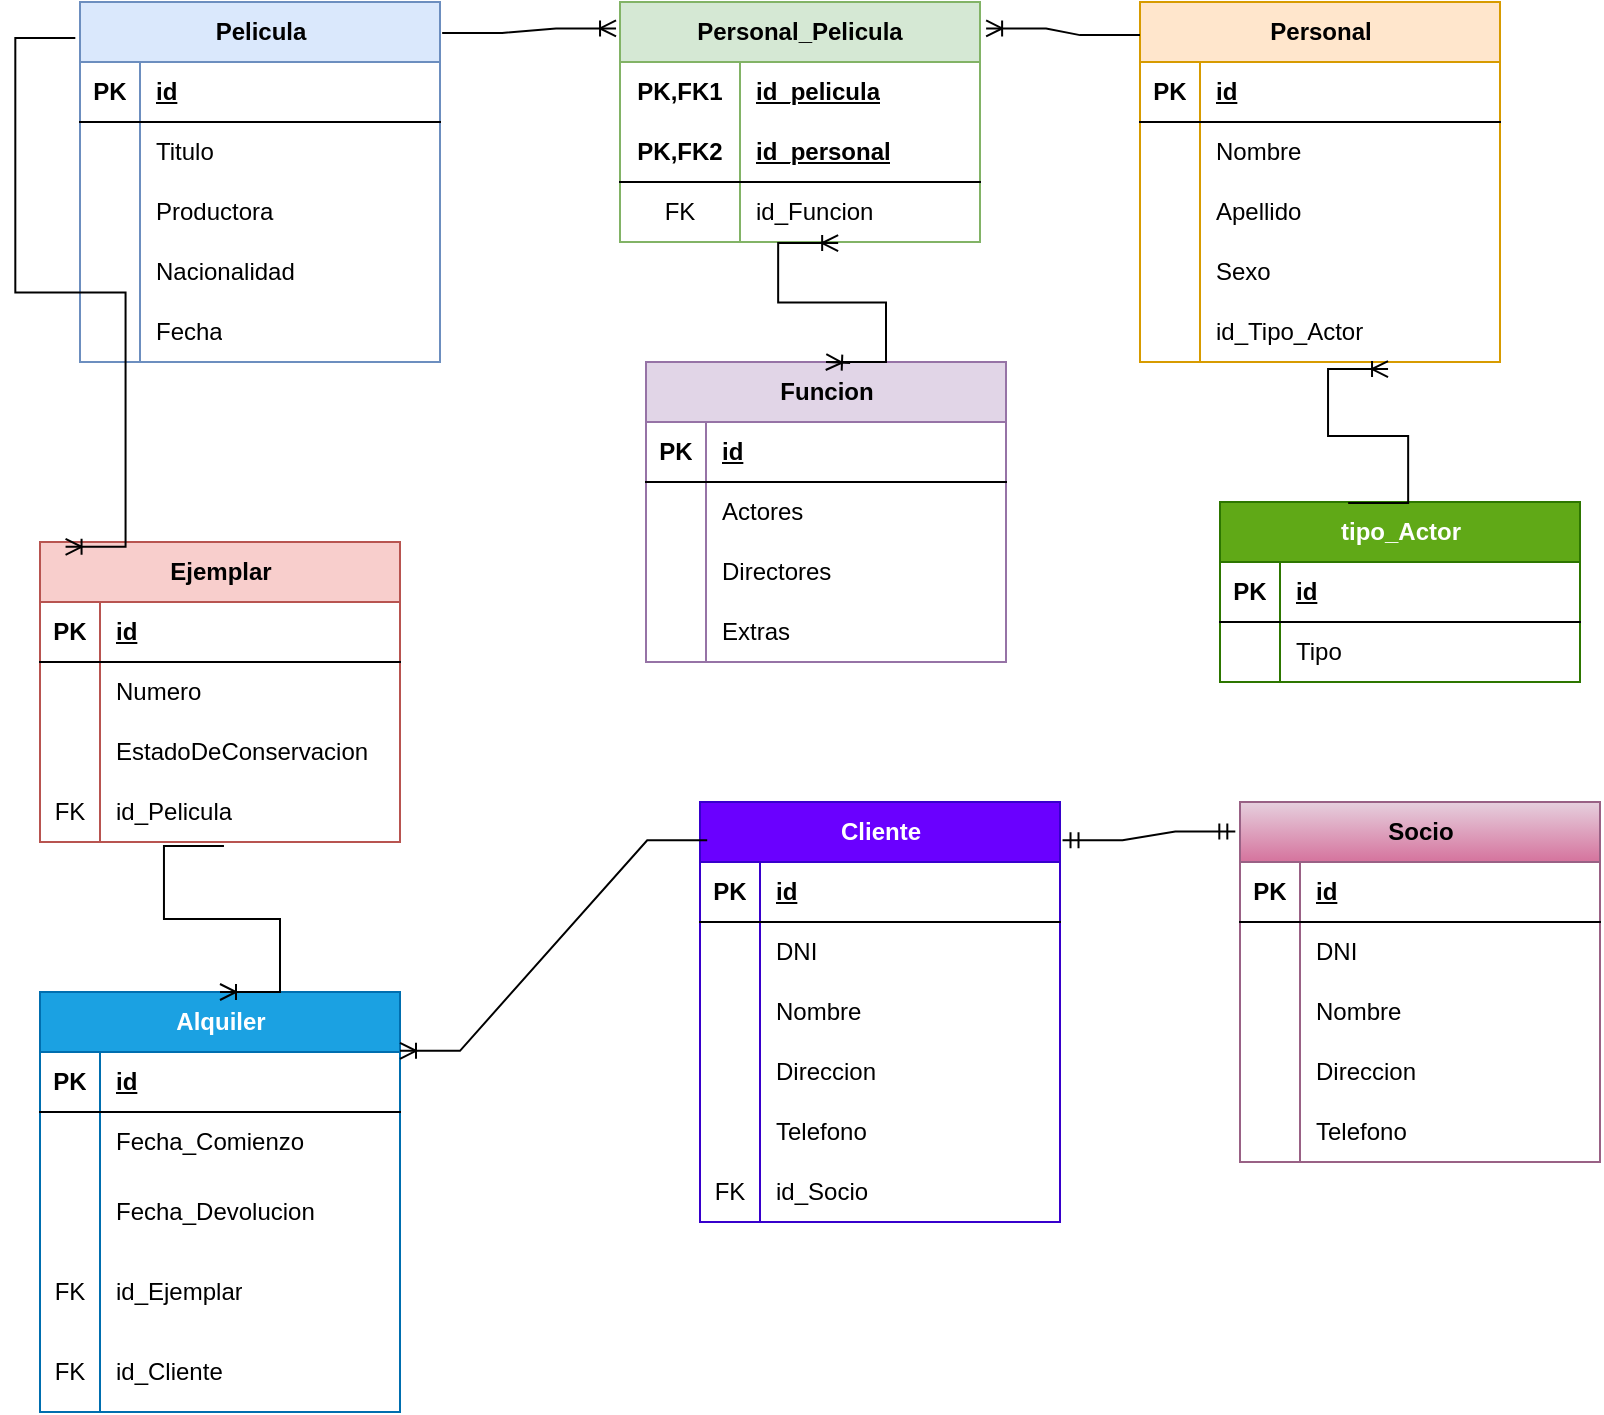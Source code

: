 <mxfile version="24.7.12">
  <diagram name="Página-1" id="lOH4tzkxCIPryI6dgdmV">
    <mxGraphModel dx="1215" dy="1890" grid="1" gridSize="10" guides="1" tooltips="1" connect="1" arrows="1" fold="1" page="1" pageScale="1" pageWidth="827" pageHeight="1169" math="0" shadow="0">
      <root>
        <mxCell id="0" />
        <mxCell id="1" parent="0" />
        <mxCell id="3sdcum4wmgz4FSvuyOWl-1" value="Pelicula" style="shape=table;startSize=30;container=1;collapsible=1;childLayout=tableLayout;fixedRows=1;rowLines=0;fontStyle=1;align=center;resizeLast=1;html=1;fillColor=#dae8fc;strokeColor=#6c8ebf;" parent="1" vertex="1">
          <mxGeometry x="40" y="-1110" width="180" height="180" as="geometry" />
        </mxCell>
        <mxCell id="3sdcum4wmgz4FSvuyOWl-2" value="" style="shape=tableRow;horizontal=0;startSize=0;swimlaneHead=0;swimlaneBody=0;fillColor=none;collapsible=0;dropTarget=0;points=[[0,0.5],[1,0.5]];portConstraint=eastwest;top=0;left=0;right=0;bottom=1;" parent="3sdcum4wmgz4FSvuyOWl-1" vertex="1">
          <mxGeometry y="30" width="180" height="30" as="geometry" />
        </mxCell>
        <mxCell id="3sdcum4wmgz4FSvuyOWl-3" value="PK" style="shape=partialRectangle;connectable=0;fillColor=none;top=0;left=0;bottom=0;right=0;fontStyle=1;overflow=hidden;whiteSpace=wrap;html=1;" parent="3sdcum4wmgz4FSvuyOWl-2" vertex="1">
          <mxGeometry width="30" height="30" as="geometry">
            <mxRectangle width="30" height="30" as="alternateBounds" />
          </mxGeometry>
        </mxCell>
        <mxCell id="3sdcum4wmgz4FSvuyOWl-4" value="id" style="shape=partialRectangle;connectable=0;fillColor=none;top=0;left=0;bottom=0;right=0;align=left;spacingLeft=6;fontStyle=5;overflow=hidden;whiteSpace=wrap;html=1;" parent="3sdcum4wmgz4FSvuyOWl-2" vertex="1">
          <mxGeometry x="30" width="150" height="30" as="geometry">
            <mxRectangle width="150" height="30" as="alternateBounds" />
          </mxGeometry>
        </mxCell>
        <mxCell id="3sdcum4wmgz4FSvuyOWl-5" value="" style="shape=tableRow;horizontal=0;startSize=0;swimlaneHead=0;swimlaneBody=0;fillColor=none;collapsible=0;dropTarget=0;points=[[0,0.5],[1,0.5]];portConstraint=eastwest;top=0;left=0;right=0;bottom=0;" parent="3sdcum4wmgz4FSvuyOWl-1" vertex="1">
          <mxGeometry y="60" width="180" height="30" as="geometry" />
        </mxCell>
        <mxCell id="3sdcum4wmgz4FSvuyOWl-6" value="" style="shape=partialRectangle;connectable=0;fillColor=none;top=0;left=0;bottom=0;right=0;editable=1;overflow=hidden;whiteSpace=wrap;html=1;" parent="3sdcum4wmgz4FSvuyOWl-5" vertex="1">
          <mxGeometry width="30" height="30" as="geometry">
            <mxRectangle width="30" height="30" as="alternateBounds" />
          </mxGeometry>
        </mxCell>
        <mxCell id="3sdcum4wmgz4FSvuyOWl-7" value="Titulo" style="shape=partialRectangle;connectable=0;fillColor=none;top=0;left=0;bottom=0;right=0;align=left;spacingLeft=6;overflow=hidden;whiteSpace=wrap;html=1;" parent="3sdcum4wmgz4FSvuyOWl-5" vertex="1">
          <mxGeometry x="30" width="150" height="30" as="geometry">
            <mxRectangle width="150" height="30" as="alternateBounds" />
          </mxGeometry>
        </mxCell>
        <mxCell id="3sdcum4wmgz4FSvuyOWl-8" value="" style="shape=tableRow;horizontal=0;startSize=0;swimlaneHead=0;swimlaneBody=0;fillColor=none;collapsible=0;dropTarget=0;points=[[0,0.5],[1,0.5]];portConstraint=eastwest;top=0;left=0;right=0;bottom=0;" parent="3sdcum4wmgz4FSvuyOWl-1" vertex="1">
          <mxGeometry y="90" width="180" height="30" as="geometry" />
        </mxCell>
        <mxCell id="3sdcum4wmgz4FSvuyOWl-9" value="" style="shape=partialRectangle;connectable=0;fillColor=none;top=0;left=0;bottom=0;right=0;editable=1;overflow=hidden;whiteSpace=wrap;html=1;" parent="3sdcum4wmgz4FSvuyOWl-8" vertex="1">
          <mxGeometry width="30" height="30" as="geometry">
            <mxRectangle width="30" height="30" as="alternateBounds" />
          </mxGeometry>
        </mxCell>
        <mxCell id="3sdcum4wmgz4FSvuyOWl-10" value="Productora" style="shape=partialRectangle;connectable=0;fillColor=none;top=0;left=0;bottom=0;right=0;align=left;spacingLeft=6;overflow=hidden;whiteSpace=wrap;html=1;" parent="3sdcum4wmgz4FSvuyOWl-8" vertex="1">
          <mxGeometry x="30" width="150" height="30" as="geometry">
            <mxRectangle width="150" height="30" as="alternateBounds" />
          </mxGeometry>
        </mxCell>
        <mxCell id="3sdcum4wmgz4FSvuyOWl-11" value="" style="shape=tableRow;horizontal=0;startSize=0;swimlaneHead=0;swimlaneBody=0;fillColor=none;collapsible=0;dropTarget=0;points=[[0,0.5],[1,0.5]];portConstraint=eastwest;top=0;left=0;right=0;bottom=0;" parent="3sdcum4wmgz4FSvuyOWl-1" vertex="1">
          <mxGeometry y="120" width="180" height="30" as="geometry" />
        </mxCell>
        <mxCell id="3sdcum4wmgz4FSvuyOWl-12" value="" style="shape=partialRectangle;connectable=0;fillColor=none;top=0;left=0;bottom=0;right=0;editable=1;overflow=hidden;whiteSpace=wrap;html=1;" parent="3sdcum4wmgz4FSvuyOWl-11" vertex="1">
          <mxGeometry width="30" height="30" as="geometry">
            <mxRectangle width="30" height="30" as="alternateBounds" />
          </mxGeometry>
        </mxCell>
        <mxCell id="3sdcum4wmgz4FSvuyOWl-13" value="Nacionalidad" style="shape=partialRectangle;connectable=0;fillColor=none;top=0;left=0;bottom=0;right=0;align=left;spacingLeft=6;overflow=hidden;whiteSpace=wrap;html=1;" parent="3sdcum4wmgz4FSvuyOWl-11" vertex="1">
          <mxGeometry x="30" width="150" height="30" as="geometry">
            <mxRectangle width="150" height="30" as="alternateBounds" />
          </mxGeometry>
        </mxCell>
        <mxCell id="3sdcum4wmgz4FSvuyOWl-14" value="" style="shape=tableRow;horizontal=0;startSize=0;swimlaneHead=0;swimlaneBody=0;fillColor=none;collapsible=0;dropTarget=0;points=[[0,0.5],[1,0.5]];portConstraint=eastwest;top=0;left=0;right=0;bottom=0;" parent="3sdcum4wmgz4FSvuyOWl-1" vertex="1">
          <mxGeometry y="150" width="180" height="30" as="geometry" />
        </mxCell>
        <mxCell id="3sdcum4wmgz4FSvuyOWl-15" value="" style="shape=partialRectangle;connectable=0;fillColor=none;top=0;left=0;bottom=0;right=0;editable=1;overflow=hidden;whiteSpace=wrap;html=1;" parent="3sdcum4wmgz4FSvuyOWl-14" vertex="1">
          <mxGeometry width="30" height="30" as="geometry">
            <mxRectangle width="30" height="30" as="alternateBounds" />
          </mxGeometry>
        </mxCell>
        <mxCell id="3sdcum4wmgz4FSvuyOWl-16" value="Fecha" style="shape=partialRectangle;connectable=0;fillColor=none;top=0;left=0;bottom=0;right=0;align=left;spacingLeft=6;overflow=hidden;whiteSpace=wrap;html=1;" parent="3sdcum4wmgz4FSvuyOWl-14" vertex="1">
          <mxGeometry x="30" width="150" height="30" as="geometry">
            <mxRectangle width="150" height="30" as="alternateBounds" />
          </mxGeometry>
        </mxCell>
        <mxCell id="3sdcum4wmgz4FSvuyOWl-17" value="Ejemplar" style="shape=table;startSize=30;container=1;collapsible=1;childLayout=tableLayout;fixedRows=1;rowLines=0;fontStyle=1;align=center;resizeLast=1;html=1;fillColor=#f8cecc;strokeColor=#b85450;" parent="1" vertex="1">
          <mxGeometry x="20" y="-840" width="180" height="150" as="geometry" />
        </mxCell>
        <mxCell id="3sdcum4wmgz4FSvuyOWl-18" value="" style="shape=tableRow;horizontal=0;startSize=0;swimlaneHead=0;swimlaneBody=0;fillColor=none;collapsible=0;dropTarget=0;points=[[0,0.5],[1,0.5]];portConstraint=eastwest;top=0;left=0;right=0;bottom=1;" parent="3sdcum4wmgz4FSvuyOWl-17" vertex="1">
          <mxGeometry y="30" width="180" height="30" as="geometry" />
        </mxCell>
        <mxCell id="3sdcum4wmgz4FSvuyOWl-19" value="PK" style="shape=partialRectangle;connectable=0;fillColor=none;top=0;left=0;bottom=0;right=0;fontStyle=1;overflow=hidden;whiteSpace=wrap;html=1;" parent="3sdcum4wmgz4FSvuyOWl-18" vertex="1">
          <mxGeometry width="30" height="30" as="geometry">
            <mxRectangle width="30" height="30" as="alternateBounds" />
          </mxGeometry>
        </mxCell>
        <mxCell id="3sdcum4wmgz4FSvuyOWl-20" value="id" style="shape=partialRectangle;connectable=0;fillColor=none;top=0;left=0;bottom=0;right=0;align=left;spacingLeft=6;fontStyle=5;overflow=hidden;whiteSpace=wrap;html=1;" parent="3sdcum4wmgz4FSvuyOWl-18" vertex="1">
          <mxGeometry x="30" width="150" height="30" as="geometry">
            <mxRectangle width="150" height="30" as="alternateBounds" />
          </mxGeometry>
        </mxCell>
        <mxCell id="3sdcum4wmgz4FSvuyOWl-21" value="" style="shape=tableRow;horizontal=0;startSize=0;swimlaneHead=0;swimlaneBody=0;fillColor=none;collapsible=0;dropTarget=0;points=[[0,0.5],[1,0.5]];portConstraint=eastwest;top=0;left=0;right=0;bottom=0;" parent="3sdcum4wmgz4FSvuyOWl-17" vertex="1">
          <mxGeometry y="60" width="180" height="30" as="geometry" />
        </mxCell>
        <mxCell id="3sdcum4wmgz4FSvuyOWl-22" value="" style="shape=partialRectangle;connectable=0;fillColor=none;top=0;left=0;bottom=0;right=0;editable=1;overflow=hidden;whiteSpace=wrap;html=1;" parent="3sdcum4wmgz4FSvuyOWl-21" vertex="1">
          <mxGeometry width="30" height="30" as="geometry">
            <mxRectangle width="30" height="30" as="alternateBounds" />
          </mxGeometry>
        </mxCell>
        <mxCell id="3sdcum4wmgz4FSvuyOWl-23" value="Numero" style="shape=partialRectangle;connectable=0;fillColor=none;top=0;left=0;bottom=0;right=0;align=left;spacingLeft=6;overflow=hidden;whiteSpace=wrap;html=1;" parent="3sdcum4wmgz4FSvuyOWl-21" vertex="1">
          <mxGeometry x="30" width="150" height="30" as="geometry">
            <mxRectangle width="150" height="30" as="alternateBounds" />
          </mxGeometry>
        </mxCell>
        <mxCell id="3sdcum4wmgz4FSvuyOWl-24" value="" style="shape=tableRow;horizontal=0;startSize=0;swimlaneHead=0;swimlaneBody=0;fillColor=none;collapsible=0;dropTarget=0;points=[[0,0.5],[1,0.5]];portConstraint=eastwest;top=0;left=0;right=0;bottom=0;" parent="3sdcum4wmgz4FSvuyOWl-17" vertex="1">
          <mxGeometry y="90" width="180" height="30" as="geometry" />
        </mxCell>
        <mxCell id="3sdcum4wmgz4FSvuyOWl-25" value="" style="shape=partialRectangle;connectable=0;fillColor=none;top=0;left=0;bottom=0;right=0;editable=1;overflow=hidden;whiteSpace=wrap;html=1;" parent="3sdcum4wmgz4FSvuyOWl-24" vertex="1">
          <mxGeometry width="30" height="30" as="geometry">
            <mxRectangle width="30" height="30" as="alternateBounds" />
          </mxGeometry>
        </mxCell>
        <mxCell id="3sdcum4wmgz4FSvuyOWl-26" value="EstadoDeConservacion" style="shape=partialRectangle;connectable=0;fillColor=none;top=0;left=0;bottom=0;right=0;align=left;spacingLeft=6;overflow=hidden;whiteSpace=wrap;html=1;" parent="3sdcum4wmgz4FSvuyOWl-24" vertex="1">
          <mxGeometry x="30" width="150" height="30" as="geometry">
            <mxRectangle width="150" height="30" as="alternateBounds" />
          </mxGeometry>
        </mxCell>
        <mxCell id="3sdcum4wmgz4FSvuyOWl-188" value="" style="shape=tableRow;horizontal=0;startSize=0;swimlaneHead=0;swimlaneBody=0;fillColor=none;collapsible=0;dropTarget=0;points=[[0,0.5],[1,0.5]];portConstraint=eastwest;top=0;left=0;right=0;bottom=0;" parent="3sdcum4wmgz4FSvuyOWl-17" vertex="1">
          <mxGeometry y="120" width="180" height="30" as="geometry" />
        </mxCell>
        <mxCell id="3sdcum4wmgz4FSvuyOWl-189" value="FK" style="shape=partialRectangle;connectable=0;fillColor=none;top=0;left=0;bottom=0;right=0;editable=1;overflow=hidden;whiteSpace=wrap;html=1;" parent="3sdcum4wmgz4FSvuyOWl-188" vertex="1">
          <mxGeometry width="30" height="30" as="geometry">
            <mxRectangle width="30" height="30" as="alternateBounds" />
          </mxGeometry>
        </mxCell>
        <mxCell id="3sdcum4wmgz4FSvuyOWl-190" value="id_Pelicula" style="shape=partialRectangle;connectable=0;fillColor=none;top=0;left=0;bottom=0;right=0;align=left;spacingLeft=6;overflow=hidden;whiteSpace=wrap;html=1;" parent="3sdcum4wmgz4FSvuyOWl-188" vertex="1">
          <mxGeometry x="30" width="150" height="30" as="geometry">
            <mxRectangle width="150" height="30" as="alternateBounds" />
          </mxGeometry>
        </mxCell>
        <mxCell id="3sdcum4wmgz4FSvuyOWl-31" value="Funcion" style="shape=table;startSize=30;container=1;collapsible=1;childLayout=tableLayout;fixedRows=1;rowLines=0;fontStyle=1;align=center;resizeLast=1;html=1;fillColor=#e1d5e7;strokeColor=#9673a6;" parent="1" vertex="1">
          <mxGeometry x="323" y="-930" width="180" height="150" as="geometry" />
        </mxCell>
        <mxCell id="3sdcum4wmgz4FSvuyOWl-32" value="" style="shape=tableRow;horizontal=0;startSize=0;swimlaneHead=0;swimlaneBody=0;fillColor=none;collapsible=0;dropTarget=0;points=[[0,0.5],[1,0.5]];portConstraint=eastwest;top=0;left=0;right=0;bottom=1;" parent="3sdcum4wmgz4FSvuyOWl-31" vertex="1">
          <mxGeometry y="30" width="180" height="30" as="geometry" />
        </mxCell>
        <mxCell id="3sdcum4wmgz4FSvuyOWl-33" value="PK" style="shape=partialRectangle;connectable=0;fillColor=none;top=0;left=0;bottom=0;right=0;fontStyle=1;overflow=hidden;whiteSpace=wrap;html=1;" parent="3sdcum4wmgz4FSvuyOWl-32" vertex="1">
          <mxGeometry width="30" height="30" as="geometry">
            <mxRectangle width="30" height="30" as="alternateBounds" />
          </mxGeometry>
        </mxCell>
        <mxCell id="3sdcum4wmgz4FSvuyOWl-34" value="id" style="shape=partialRectangle;connectable=0;fillColor=none;top=0;left=0;bottom=0;right=0;align=left;spacingLeft=6;fontStyle=5;overflow=hidden;whiteSpace=wrap;html=1;" parent="3sdcum4wmgz4FSvuyOWl-32" vertex="1">
          <mxGeometry x="30" width="150" height="30" as="geometry">
            <mxRectangle width="150" height="30" as="alternateBounds" />
          </mxGeometry>
        </mxCell>
        <mxCell id="3sdcum4wmgz4FSvuyOWl-35" value="" style="shape=tableRow;horizontal=0;startSize=0;swimlaneHead=0;swimlaneBody=0;fillColor=none;collapsible=0;dropTarget=0;points=[[0,0.5],[1,0.5]];portConstraint=eastwest;top=0;left=0;right=0;bottom=0;" parent="3sdcum4wmgz4FSvuyOWl-31" vertex="1">
          <mxGeometry y="60" width="180" height="30" as="geometry" />
        </mxCell>
        <mxCell id="3sdcum4wmgz4FSvuyOWl-36" value="" style="shape=partialRectangle;connectable=0;fillColor=none;top=0;left=0;bottom=0;right=0;editable=1;overflow=hidden;whiteSpace=wrap;html=1;" parent="3sdcum4wmgz4FSvuyOWl-35" vertex="1">
          <mxGeometry width="30" height="30" as="geometry">
            <mxRectangle width="30" height="30" as="alternateBounds" />
          </mxGeometry>
        </mxCell>
        <mxCell id="3sdcum4wmgz4FSvuyOWl-37" value="Actores" style="shape=partialRectangle;connectable=0;fillColor=none;top=0;left=0;bottom=0;right=0;align=left;spacingLeft=6;overflow=hidden;whiteSpace=wrap;html=1;" parent="3sdcum4wmgz4FSvuyOWl-35" vertex="1">
          <mxGeometry x="30" width="150" height="30" as="geometry">
            <mxRectangle width="150" height="30" as="alternateBounds" />
          </mxGeometry>
        </mxCell>
        <mxCell id="3sdcum4wmgz4FSvuyOWl-38" value="" style="shape=tableRow;horizontal=0;startSize=0;swimlaneHead=0;swimlaneBody=0;fillColor=none;collapsible=0;dropTarget=0;points=[[0,0.5],[1,0.5]];portConstraint=eastwest;top=0;left=0;right=0;bottom=0;" parent="3sdcum4wmgz4FSvuyOWl-31" vertex="1">
          <mxGeometry y="90" width="180" height="30" as="geometry" />
        </mxCell>
        <mxCell id="3sdcum4wmgz4FSvuyOWl-39" value="" style="shape=partialRectangle;connectable=0;fillColor=none;top=0;left=0;bottom=0;right=0;editable=1;overflow=hidden;whiteSpace=wrap;html=1;" parent="3sdcum4wmgz4FSvuyOWl-38" vertex="1">
          <mxGeometry width="30" height="30" as="geometry">
            <mxRectangle width="30" height="30" as="alternateBounds" />
          </mxGeometry>
        </mxCell>
        <mxCell id="3sdcum4wmgz4FSvuyOWl-40" value="Directores" style="shape=partialRectangle;connectable=0;fillColor=none;top=0;left=0;bottom=0;right=0;align=left;spacingLeft=6;overflow=hidden;whiteSpace=wrap;html=1;" parent="3sdcum4wmgz4FSvuyOWl-38" vertex="1">
          <mxGeometry x="30" width="150" height="30" as="geometry">
            <mxRectangle width="150" height="30" as="alternateBounds" />
          </mxGeometry>
        </mxCell>
        <mxCell id="3sdcum4wmgz4FSvuyOWl-208" value="" style="shape=tableRow;horizontal=0;startSize=0;swimlaneHead=0;swimlaneBody=0;fillColor=none;collapsible=0;dropTarget=0;points=[[0,0.5],[1,0.5]];portConstraint=eastwest;top=0;left=0;right=0;bottom=0;" parent="3sdcum4wmgz4FSvuyOWl-31" vertex="1">
          <mxGeometry y="120" width="180" height="30" as="geometry" />
        </mxCell>
        <mxCell id="3sdcum4wmgz4FSvuyOWl-209" value="" style="shape=partialRectangle;connectable=0;fillColor=none;top=0;left=0;bottom=0;right=0;editable=1;overflow=hidden;whiteSpace=wrap;html=1;" parent="3sdcum4wmgz4FSvuyOWl-208" vertex="1">
          <mxGeometry width="30" height="30" as="geometry">
            <mxRectangle width="30" height="30" as="alternateBounds" />
          </mxGeometry>
        </mxCell>
        <mxCell id="3sdcum4wmgz4FSvuyOWl-210" value="Extras" style="shape=partialRectangle;connectable=0;fillColor=none;top=0;left=0;bottom=0;right=0;align=left;spacingLeft=6;overflow=hidden;whiteSpace=wrap;html=1;" parent="3sdcum4wmgz4FSvuyOWl-208" vertex="1">
          <mxGeometry x="30" width="150" height="30" as="geometry">
            <mxRectangle width="150" height="30" as="alternateBounds" />
          </mxGeometry>
        </mxCell>
        <mxCell id="3sdcum4wmgz4FSvuyOWl-46" value="tipo_Actor" style="shape=table;startSize=30;container=1;collapsible=1;childLayout=tableLayout;fixedRows=1;rowLines=0;fontStyle=1;align=center;resizeLast=1;html=1;fillColor=#60a917;fontColor=#ffffff;strokeColor=#2D7600;" parent="1" vertex="1">
          <mxGeometry x="610" y="-860" width="180" height="90" as="geometry" />
        </mxCell>
        <mxCell id="3sdcum4wmgz4FSvuyOWl-47" value="" style="shape=tableRow;horizontal=0;startSize=0;swimlaneHead=0;swimlaneBody=0;fillColor=none;collapsible=0;dropTarget=0;points=[[0,0.5],[1,0.5]];portConstraint=eastwest;top=0;left=0;right=0;bottom=1;" parent="3sdcum4wmgz4FSvuyOWl-46" vertex="1">
          <mxGeometry y="30" width="180" height="30" as="geometry" />
        </mxCell>
        <mxCell id="3sdcum4wmgz4FSvuyOWl-48" value="PK" style="shape=partialRectangle;connectable=0;fillColor=none;top=0;left=0;bottom=0;right=0;fontStyle=1;overflow=hidden;whiteSpace=wrap;html=1;" parent="3sdcum4wmgz4FSvuyOWl-47" vertex="1">
          <mxGeometry width="30" height="30" as="geometry">
            <mxRectangle width="30" height="30" as="alternateBounds" />
          </mxGeometry>
        </mxCell>
        <mxCell id="3sdcum4wmgz4FSvuyOWl-49" value="id" style="shape=partialRectangle;connectable=0;fillColor=none;top=0;left=0;bottom=0;right=0;align=left;spacingLeft=6;fontStyle=5;overflow=hidden;whiteSpace=wrap;html=1;" parent="3sdcum4wmgz4FSvuyOWl-47" vertex="1">
          <mxGeometry x="30" width="150" height="30" as="geometry">
            <mxRectangle width="150" height="30" as="alternateBounds" />
          </mxGeometry>
        </mxCell>
        <mxCell id="3sdcum4wmgz4FSvuyOWl-50" value="" style="shape=tableRow;horizontal=0;startSize=0;swimlaneHead=0;swimlaneBody=0;fillColor=none;collapsible=0;dropTarget=0;points=[[0,0.5],[1,0.5]];portConstraint=eastwest;top=0;left=0;right=0;bottom=0;" parent="3sdcum4wmgz4FSvuyOWl-46" vertex="1">
          <mxGeometry y="60" width="180" height="30" as="geometry" />
        </mxCell>
        <mxCell id="3sdcum4wmgz4FSvuyOWl-51" value="" style="shape=partialRectangle;connectable=0;fillColor=none;top=0;left=0;bottom=0;right=0;editable=1;overflow=hidden;whiteSpace=wrap;html=1;" parent="3sdcum4wmgz4FSvuyOWl-50" vertex="1">
          <mxGeometry width="30" height="30" as="geometry">
            <mxRectangle width="30" height="30" as="alternateBounds" />
          </mxGeometry>
        </mxCell>
        <mxCell id="3sdcum4wmgz4FSvuyOWl-52" value="Tipo" style="shape=partialRectangle;connectable=0;fillColor=none;top=0;left=0;bottom=0;right=0;align=left;spacingLeft=6;overflow=hidden;whiteSpace=wrap;html=1;" parent="3sdcum4wmgz4FSvuyOWl-50" vertex="1">
          <mxGeometry x="30" width="150" height="30" as="geometry">
            <mxRectangle width="150" height="30" as="alternateBounds" />
          </mxGeometry>
        </mxCell>
        <mxCell id="3sdcum4wmgz4FSvuyOWl-59" value="Socio" style="shape=table;startSize=30;container=1;collapsible=1;childLayout=tableLayout;fixedRows=1;rowLines=0;fontStyle=1;align=center;resizeLast=1;html=1;fillColor=#e6d0de;strokeColor=#996185;gradientColor=#d5739d;" parent="1" vertex="1">
          <mxGeometry x="620" y="-710" width="180" height="180" as="geometry" />
        </mxCell>
        <mxCell id="3sdcum4wmgz4FSvuyOWl-60" value="" style="shape=tableRow;horizontal=0;startSize=0;swimlaneHead=0;swimlaneBody=0;fillColor=none;collapsible=0;dropTarget=0;points=[[0,0.5],[1,0.5]];portConstraint=eastwest;top=0;left=0;right=0;bottom=1;" parent="3sdcum4wmgz4FSvuyOWl-59" vertex="1">
          <mxGeometry y="30" width="180" height="30" as="geometry" />
        </mxCell>
        <mxCell id="3sdcum4wmgz4FSvuyOWl-61" value="PK" style="shape=partialRectangle;connectable=0;fillColor=none;top=0;left=0;bottom=0;right=0;fontStyle=1;overflow=hidden;whiteSpace=wrap;html=1;" parent="3sdcum4wmgz4FSvuyOWl-60" vertex="1">
          <mxGeometry width="30" height="30" as="geometry">
            <mxRectangle width="30" height="30" as="alternateBounds" />
          </mxGeometry>
        </mxCell>
        <mxCell id="3sdcum4wmgz4FSvuyOWl-62" value="id" style="shape=partialRectangle;connectable=0;fillColor=none;top=0;left=0;bottom=0;right=0;align=left;spacingLeft=6;fontStyle=5;overflow=hidden;whiteSpace=wrap;html=1;" parent="3sdcum4wmgz4FSvuyOWl-60" vertex="1">
          <mxGeometry x="30" width="150" height="30" as="geometry">
            <mxRectangle width="150" height="30" as="alternateBounds" />
          </mxGeometry>
        </mxCell>
        <mxCell id="3sdcum4wmgz4FSvuyOWl-63" value="" style="shape=tableRow;horizontal=0;startSize=0;swimlaneHead=0;swimlaneBody=0;fillColor=none;collapsible=0;dropTarget=0;points=[[0,0.5],[1,0.5]];portConstraint=eastwest;top=0;left=0;right=0;bottom=0;" parent="3sdcum4wmgz4FSvuyOWl-59" vertex="1">
          <mxGeometry y="60" width="180" height="30" as="geometry" />
        </mxCell>
        <mxCell id="3sdcum4wmgz4FSvuyOWl-64" value="" style="shape=partialRectangle;connectable=0;fillColor=none;top=0;left=0;bottom=0;right=0;editable=1;overflow=hidden;whiteSpace=wrap;html=1;" parent="3sdcum4wmgz4FSvuyOWl-63" vertex="1">
          <mxGeometry width="30" height="30" as="geometry">
            <mxRectangle width="30" height="30" as="alternateBounds" />
          </mxGeometry>
        </mxCell>
        <mxCell id="3sdcum4wmgz4FSvuyOWl-65" value="DNI" style="shape=partialRectangle;connectable=0;fillColor=none;top=0;left=0;bottom=0;right=0;align=left;spacingLeft=6;overflow=hidden;whiteSpace=wrap;html=1;" parent="3sdcum4wmgz4FSvuyOWl-63" vertex="1">
          <mxGeometry x="30" width="150" height="30" as="geometry">
            <mxRectangle width="150" height="30" as="alternateBounds" />
          </mxGeometry>
        </mxCell>
        <mxCell id="3sdcum4wmgz4FSvuyOWl-66" value="" style="shape=tableRow;horizontal=0;startSize=0;swimlaneHead=0;swimlaneBody=0;fillColor=none;collapsible=0;dropTarget=0;points=[[0,0.5],[1,0.5]];portConstraint=eastwest;top=0;left=0;right=0;bottom=0;" parent="3sdcum4wmgz4FSvuyOWl-59" vertex="1">
          <mxGeometry y="90" width="180" height="30" as="geometry" />
        </mxCell>
        <mxCell id="3sdcum4wmgz4FSvuyOWl-67" value="" style="shape=partialRectangle;connectable=0;fillColor=none;top=0;left=0;bottom=0;right=0;editable=1;overflow=hidden;whiteSpace=wrap;html=1;" parent="3sdcum4wmgz4FSvuyOWl-66" vertex="1">
          <mxGeometry width="30" height="30" as="geometry">
            <mxRectangle width="30" height="30" as="alternateBounds" />
          </mxGeometry>
        </mxCell>
        <mxCell id="3sdcum4wmgz4FSvuyOWl-68" value="Nombre" style="shape=partialRectangle;connectable=0;fillColor=none;top=0;left=0;bottom=0;right=0;align=left;spacingLeft=6;overflow=hidden;whiteSpace=wrap;html=1;" parent="3sdcum4wmgz4FSvuyOWl-66" vertex="1">
          <mxGeometry x="30" width="150" height="30" as="geometry">
            <mxRectangle width="150" height="30" as="alternateBounds" />
          </mxGeometry>
        </mxCell>
        <mxCell id="3sdcum4wmgz4FSvuyOWl-104" value="" style="shape=tableRow;horizontal=0;startSize=0;swimlaneHead=0;swimlaneBody=0;fillColor=none;collapsible=0;dropTarget=0;points=[[0,0.5],[1,0.5]];portConstraint=eastwest;top=0;left=0;right=0;bottom=0;" parent="3sdcum4wmgz4FSvuyOWl-59" vertex="1">
          <mxGeometry y="120" width="180" height="30" as="geometry" />
        </mxCell>
        <mxCell id="3sdcum4wmgz4FSvuyOWl-105" value="" style="shape=partialRectangle;connectable=0;fillColor=none;top=0;left=0;bottom=0;right=0;editable=1;overflow=hidden;whiteSpace=wrap;html=1;" parent="3sdcum4wmgz4FSvuyOWl-104" vertex="1">
          <mxGeometry width="30" height="30" as="geometry">
            <mxRectangle width="30" height="30" as="alternateBounds" />
          </mxGeometry>
        </mxCell>
        <mxCell id="3sdcum4wmgz4FSvuyOWl-106" value="Direccion" style="shape=partialRectangle;connectable=0;fillColor=none;top=0;left=0;bottom=0;right=0;align=left;spacingLeft=6;overflow=hidden;whiteSpace=wrap;html=1;" parent="3sdcum4wmgz4FSvuyOWl-104" vertex="1">
          <mxGeometry x="30" width="150" height="30" as="geometry">
            <mxRectangle width="150" height="30" as="alternateBounds" />
          </mxGeometry>
        </mxCell>
        <mxCell id="3sdcum4wmgz4FSvuyOWl-107" value="" style="shape=tableRow;horizontal=0;startSize=0;swimlaneHead=0;swimlaneBody=0;fillColor=none;collapsible=0;dropTarget=0;points=[[0,0.5],[1,0.5]];portConstraint=eastwest;top=0;left=0;right=0;bottom=0;" parent="3sdcum4wmgz4FSvuyOWl-59" vertex="1">
          <mxGeometry y="150" width="180" height="30" as="geometry" />
        </mxCell>
        <mxCell id="3sdcum4wmgz4FSvuyOWl-108" value="" style="shape=partialRectangle;connectable=0;fillColor=none;top=0;left=0;bottom=0;right=0;editable=1;overflow=hidden;whiteSpace=wrap;html=1;" parent="3sdcum4wmgz4FSvuyOWl-107" vertex="1">
          <mxGeometry width="30" height="30" as="geometry">
            <mxRectangle width="30" height="30" as="alternateBounds" />
          </mxGeometry>
        </mxCell>
        <mxCell id="3sdcum4wmgz4FSvuyOWl-109" value="Telefono" style="shape=partialRectangle;connectable=0;fillColor=none;top=0;left=0;bottom=0;right=0;align=left;spacingLeft=6;overflow=hidden;whiteSpace=wrap;html=1;" parent="3sdcum4wmgz4FSvuyOWl-107" vertex="1">
          <mxGeometry x="30" width="150" height="30" as="geometry">
            <mxRectangle width="150" height="30" as="alternateBounds" />
          </mxGeometry>
        </mxCell>
        <mxCell id="3sdcum4wmgz4FSvuyOWl-75" value="Cliente" style="shape=table;startSize=30;container=1;collapsible=1;childLayout=tableLayout;fixedRows=1;rowLines=0;fontStyle=1;align=center;resizeLast=1;html=1;fillColor=#6a00ff;fontColor=#ffffff;strokeColor=#3700CC;" parent="1" vertex="1">
          <mxGeometry x="350" y="-710" width="180" height="210" as="geometry" />
        </mxCell>
        <mxCell id="3sdcum4wmgz4FSvuyOWl-76" value="" style="shape=tableRow;horizontal=0;startSize=0;swimlaneHead=0;swimlaneBody=0;fillColor=none;collapsible=0;dropTarget=0;points=[[0,0.5],[1,0.5]];portConstraint=eastwest;top=0;left=0;right=0;bottom=1;" parent="3sdcum4wmgz4FSvuyOWl-75" vertex="1">
          <mxGeometry y="30" width="180" height="30" as="geometry" />
        </mxCell>
        <mxCell id="3sdcum4wmgz4FSvuyOWl-77" value="PK" style="shape=partialRectangle;connectable=0;fillColor=none;top=0;left=0;bottom=0;right=0;fontStyle=1;overflow=hidden;whiteSpace=wrap;html=1;" parent="3sdcum4wmgz4FSvuyOWl-76" vertex="1">
          <mxGeometry width="30" height="30" as="geometry">
            <mxRectangle width="30" height="30" as="alternateBounds" />
          </mxGeometry>
        </mxCell>
        <mxCell id="3sdcum4wmgz4FSvuyOWl-78" value="id" style="shape=partialRectangle;connectable=0;fillColor=none;top=0;left=0;bottom=0;right=0;align=left;spacingLeft=6;fontStyle=5;overflow=hidden;whiteSpace=wrap;html=1;" parent="3sdcum4wmgz4FSvuyOWl-76" vertex="1">
          <mxGeometry x="30" width="150" height="30" as="geometry">
            <mxRectangle width="150" height="30" as="alternateBounds" />
          </mxGeometry>
        </mxCell>
        <mxCell id="3sdcum4wmgz4FSvuyOWl-79" value="" style="shape=tableRow;horizontal=0;startSize=0;swimlaneHead=0;swimlaneBody=0;fillColor=none;collapsible=0;dropTarget=0;points=[[0,0.5],[1,0.5]];portConstraint=eastwest;top=0;left=0;right=0;bottom=0;" parent="3sdcum4wmgz4FSvuyOWl-75" vertex="1">
          <mxGeometry y="60" width="180" height="30" as="geometry" />
        </mxCell>
        <mxCell id="3sdcum4wmgz4FSvuyOWl-80" value="" style="shape=partialRectangle;connectable=0;fillColor=none;top=0;left=0;bottom=0;right=0;editable=1;overflow=hidden;whiteSpace=wrap;html=1;" parent="3sdcum4wmgz4FSvuyOWl-79" vertex="1">
          <mxGeometry width="30" height="30" as="geometry">
            <mxRectangle width="30" height="30" as="alternateBounds" />
          </mxGeometry>
        </mxCell>
        <mxCell id="3sdcum4wmgz4FSvuyOWl-81" value="DNI" style="shape=partialRectangle;connectable=0;fillColor=none;top=0;left=0;bottom=0;right=0;align=left;spacingLeft=6;overflow=hidden;whiteSpace=wrap;html=1;" parent="3sdcum4wmgz4FSvuyOWl-79" vertex="1">
          <mxGeometry x="30" width="150" height="30" as="geometry">
            <mxRectangle width="150" height="30" as="alternateBounds" />
          </mxGeometry>
        </mxCell>
        <mxCell id="3sdcum4wmgz4FSvuyOWl-82" value="" style="shape=tableRow;horizontal=0;startSize=0;swimlaneHead=0;swimlaneBody=0;fillColor=none;collapsible=0;dropTarget=0;points=[[0,0.5],[1,0.5]];portConstraint=eastwest;top=0;left=0;right=0;bottom=0;" parent="3sdcum4wmgz4FSvuyOWl-75" vertex="1">
          <mxGeometry y="90" width="180" height="30" as="geometry" />
        </mxCell>
        <mxCell id="3sdcum4wmgz4FSvuyOWl-83" value="" style="shape=partialRectangle;connectable=0;fillColor=none;top=0;left=0;bottom=0;right=0;editable=1;overflow=hidden;whiteSpace=wrap;html=1;" parent="3sdcum4wmgz4FSvuyOWl-82" vertex="1">
          <mxGeometry width="30" height="30" as="geometry">
            <mxRectangle width="30" height="30" as="alternateBounds" />
          </mxGeometry>
        </mxCell>
        <mxCell id="3sdcum4wmgz4FSvuyOWl-84" value="Nombre" style="shape=partialRectangle;connectable=0;fillColor=none;top=0;left=0;bottom=0;right=0;align=left;spacingLeft=6;overflow=hidden;whiteSpace=wrap;html=1;" parent="3sdcum4wmgz4FSvuyOWl-82" vertex="1">
          <mxGeometry x="30" width="150" height="30" as="geometry">
            <mxRectangle width="150" height="30" as="alternateBounds" />
          </mxGeometry>
        </mxCell>
        <mxCell id="3sdcum4wmgz4FSvuyOWl-85" value="" style="shape=tableRow;horizontal=0;startSize=0;swimlaneHead=0;swimlaneBody=0;fillColor=none;collapsible=0;dropTarget=0;points=[[0,0.5],[1,0.5]];portConstraint=eastwest;top=0;left=0;right=0;bottom=0;" parent="3sdcum4wmgz4FSvuyOWl-75" vertex="1">
          <mxGeometry y="120" width="180" height="30" as="geometry" />
        </mxCell>
        <mxCell id="3sdcum4wmgz4FSvuyOWl-86" value="" style="shape=partialRectangle;connectable=0;fillColor=none;top=0;left=0;bottom=0;right=0;editable=1;overflow=hidden;whiteSpace=wrap;html=1;" parent="3sdcum4wmgz4FSvuyOWl-85" vertex="1">
          <mxGeometry width="30" height="30" as="geometry">
            <mxRectangle width="30" height="30" as="alternateBounds" />
          </mxGeometry>
        </mxCell>
        <mxCell id="3sdcum4wmgz4FSvuyOWl-87" value="Direccion" style="shape=partialRectangle;connectable=0;fillColor=none;top=0;left=0;bottom=0;right=0;align=left;spacingLeft=6;overflow=hidden;whiteSpace=wrap;html=1;" parent="3sdcum4wmgz4FSvuyOWl-85" vertex="1">
          <mxGeometry x="30" width="150" height="30" as="geometry">
            <mxRectangle width="150" height="30" as="alternateBounds" />
          </mxGeometry>
        </mxCell>
        <mxCell id="3sdcum4wmgz4FSvuyOWl-101" style="shape=tableRow;horizontal=0;startSize=0;swimlaneHead=0;swimlaneBody=0;fillColor=none;collapsible=0;dropTarget=0;points=[[0,0.5],[1,0.5]];portConstraint=eastwest;top=0;left=0;right=0;bottom=0;" parent="3sdcum4wmgz4FSvuyOWl-75" vertex="1">
          <mxGeometry y="150" width="180" height="30" as="geometry" />
        </mxCell>
        <mxCell id="3sdcum4wmgz4FSvuyOWl-102" style="shape=partialRectangle;connectable=0;fillColor=none;top=0;left=0;bottom=0;right=0;editable=1;overflow=hidden;whiteSpace=wrap;html=1;" parent="3sdcum4wmgz4FSvuyOWl-101" vertex="1">
          <mxGeometry width="30" height="30" as="geometry">
            <mxRectangle width="30" height="30" as="alternateBounds" />
          </mxGeometry>
        </mxCell>
        <mxCell id="3sdcum4wmgz4FSvuyOWl-103" value="Telefono" style="shape=partialRectangle;connectable=0;fillColor=none;top=0;left=0;bottom=0;right=0;align=left;spacingLeft=6;overflow=hidden;whiteSpace=wrap;html=1;" parent="3sdcum4wmgz4FSvuyOWl-101" vertex="1">
          <mxGeometry x="30" width="150" height="30" as="geometry">
            <mxRectangle width="150" height="30" as="alternateBounds" />
          </mxGeometry>
        </mxCell>
        <mxCell id="3sdcum4wmgz4FSvuyOWl-219" style="shape=tableRow;horizontal=0;startSize=0;swimlaneHead=0;swimlaneBody=0;fillColor=none;collapsible=0;dropTarget=0;points=[[0,0.5],[1,0.5]];portConstraint=eastwest;top=0;left=0;right=0;bottom=0;" parent="3sdcum4wmgz4FSvuyOWl-75" vertex="1">
          <mxGeometry y="180" width="180" height="30" as="geometry" />
        </mxCell>
        <mxCell id="3sdcum4wmgz4FSvuyOWl-220" value="FK" style="shape=partialRectangle;connectable=0;fillColor=none;top=0;left=0;bottom=0;right=0;editable=1;overflow=hidden;whiteSpace=wrap;html=1;" parent="3sdcum4wmgz4FSvuyOWl-219" vertex="1">
          <mxGeometry width="30" height="30" as="geometry">
            <mxRectangle width="30" height="30" as="alternateBounds" />
          </mxGeometry>
        </mxCell>
        <mxCell id="3sdcum4wmgz4FSvuyOWl-221" value="id_Socio" style="shape=partialRectangle;connectable=0;fillColor=none;top=0;left=0;bottom=0;right=0;align=left;spacingLeft=6;overflow=hidden;whiteSpace=wrap;html=1;" parent="3sdcum4wmgz4FSvuyOWl-219" vertex="1">
          <mxGeometry x="30" width="150" height="30" as="geometry">
            <mxRectangle width="150" height="30" as="alternateBounds" />
          </mxGeometry>
        </mxCell>
        <mxCell id="3sdcum4wmgz4FSvuyOWl-118" value="Alquiler" style="shape=table;startSize=30;container=1;collapsible=1;childLayout=tableLayout;fixedRows=1;rowLines=0;fontStyle=1;align=center;resizeLast=1;html=1;fillColor=#1ba1e2;fontColor=#ffffff;strokeColor=#006EAF;" parent="1" vertex="1">
          <mxGeometry x="20" y="-615" width="180" height="210" as="geometry" />
        </mxCell>
        <mxCell id="3sdcum4wmgz4FSvuyOWl-119" value="" style="shape=tableRow;horizontal=0;startSize=0;swimlaneHead=0;swimlaneBody=0;fillColor=none;collapsible=0;dropTarget=0;points=[[0,0.5],[1,0.5]];portConstraint=eastwest;top=0;left=0;right=0;bottom=1;" parent="3sdcum4wmgz4FSvuyOWl-118" vertex="1">
          <mxGeometry y="30" width="180" height="30" as="geometry" />
        </mxCell>
        <mxCell id="3sdcum4wmgz4FSvuyOWl-120" value="PK" style="shape=partialRectangle;connectable=0;fillColor=none;top=0;left=0;bottom=0;right=0;fontStyle=1;overflow=hidden;whiteSpace=wrap;html=1;" parent="3sdcum4wmgz4FSvuyOWl-119" vertex="1">
          <mxGeometry width="30" height="30" as="geometry">
            <mxRectangle width="30" height="30" as="alternateBounds" />
          </mxGeometry>
        </mxCell>
        <mxCell id="3sdcum4wmgz4FSvuyOWl-121" value="id" style="shape=partialRectangle;connectable=0;fillColor=none;top=0;left=0;bottom=0;right=0;align=left;spacingLeft=6;fontStyle=5;overflow=hidden;whiteSpace=wrap;html=1;" parent="3sdcum4wmgz4FSvuyOWl-119" vertex="1">
          <mxGeometry x="30" width="150" height="30" as="geometry">
            <mxRectangle width="150" height="30" as="alternateBounds" />
          </mxGeometry>
        </mxCell>
        <mxCell id="3sdcum4wmgz4FSvuyOWl-122" value="" style="shape=tableRow;horizontal=0;startSize=0;swimlaneHead=0;swimlaneBody=0;fillColor=none;collapsible=0;dropTarget=0;points=[[0,0.5],[1,0.5]];portConstraint=eastwest;top=0;left=0;right=0;bottom=0;" parent="3sdcum4wmgz4FSvuyOWl-118" vertex="1">
          <mxGeometry y="60" width="180" height="30" as="geometry" />
        </mxCell>
        <mxCell id="3sdcum4wmgz4FSvuyOWl-123" value="" style="shape=partialRectangle;connectable=0;fillColor=none;top=0;left=0;bottom=0;right=0;editable=1;overflow=hidden;whiteSpace=wrap;html=1;" parent="3sdcum4wmgz4FSvuyOWl-122" vertex="1">
          <mxGeometry width="30" height="30" as="geometry">
            <mxRectangle width="30" height="30" as="alternateBounds" />
          </mxGeometry>
        </mxCell>
        <mxCell id="3sdcum4wmgz4FSvuyOWl-124" value="Fecha_Comienzo" style="shape=partialRectangle;connectable=0;fillColor=none;top=0;left=0;bottom=0;right=0;align=left;spacingLeft=6;overflow=hidden;whiteSpace=wrap;html=1;" parent="3sdcum4wmgz4FSvuyOWl-122" vertex="1">
          <mxGeometry x="30" width="150" height="30" as="geometry">
            <mxRectangle width="150" height="30" as="alternateBounds" />
          </mxGeometry>
        </mxCell>
        <mxCell id="3sdcum4wmgz4FSvuyOWl-125" value="" style="shape=tableRow;horizontal=0;startSize=0;swimlaneHead=0;swimlaneBody=0;fillColor=none;collapsible=0;dropTarget=0;points=[[0,0.5],[1,0.5]];portConstraint=eastwest;top=0;left=0;right=0;bottom=0;" parent="3sdcum4wmgz4FSvuyOWl-118" vertex="1">
          <mxGeometry y="90" width="180" height="40" as="geometry" />
        </mxCell>
        <mxCell id="3sdcum4wmgz4FSvuyOWl-126" value="" style="shape=partialRectangle;connectable=0;fillColor=none;top=0;left=0;bottom=0;right=0;editable=1;overflow=hidden;whiteSpace=wrap;html=1;" parent="3sdcum4wmgz4FSvuyOWl-125" vertex="1">
          <mxGeometry width="30" height="40" as="geometry">
            <mxRectangle width="30" height="40" as="alternateBounds" />
          </mxGeometry>
        </mxCell>
        <mxCell id="3sdcum4wmgz4FSvuyOWl-127" value="Fecha_Devolucion" style="shape=partialRectangle;connectable=0;fillColor=none;top=0;left=0;bottom=0;right=0;align=left;spacingLeft=6;overflow=hidden;whiteSpace=wrap;html=1;" parent="3sdcum4wmgz4FSvuyOWl-125" vertex="1">
          <mxGeometry x="30" width="150" height="40" as="geometry">
            <mxRectangle width="150" height="40" as="alternateBounds" />
          </mxGeometry>
        </mxCell>
        <mxCell id="3sdcum4wmgz4FSvuyOWl-134" value="" style="shape=tableRow;horizontal=0;startSize=0;swimlaneHead=0;swimlaneBody=0;fillColor=none;collapsible=0;dropTarget=0;points=[[0,0.5],[1,0.5]];portConstraint=eastwest;top=0;left=0;right=0;bottom=0;" parent="3sdcum4wmgz4FSvuyOWl-118" vertex="1">
          <mxGeometry y="130" width="180" height="40" as="geometry" />
        </mxCell>
        <mxCell id="3sdcum4wmgz4FSvuyOWl-135" value="FK" style="shape=partialRectangle;connectable=0;fillColor=none;top=0;left=0;bottom=0;right=0;editable=1;overflow=hidden;whiteSpace=wrap;html=1;" parent="3sdcum4wmgz4FSvuyOWl-134" vertex="1">
          <mxGeometry width="30" height="40" as="geometry">
            <mxRectangle width="30" height="40" as="alternateBounds" />
          </mxGeometry>
        </mxCell>
        <mxCell id="3sdcum4wmgz4FSvuyOWl-136" value="id_Ejemplar" style="shape=partialRectangle;connectable=0;fillColor=none;top=0;left=0;bottom=0;right=0;align=left;spacingLeft=6;overflow=hidden;whiteSpace=wrap;html=1;" parent="3sdcum4wmgz4FSvuyOWl-134" vertex="1">
          <mxGeometry x="30" width="150" height="40" as="geometry">
            <mxRectangle width="150" height="40" as="alternateBounds" />
          </mxGeometry>
        </mxCell>
        <mxCell id="3sdcum4wmgz4FSvuyOWl-137" value="" style="shape=tableRow;horizontal=0;startSize=0;swimlaneHead=0;swimlaneBody=0;fillColor=none;collapsible=0;dropTarget=0;points=[[0,0.5],[1,0.5]];portConstraint=eastwest;top=0;left=0;right=0;bottom=0;" parent="3sdcum4wmgz4FSvuyOWl-118" vertex="1">
          <mxGeometry y="170" width="180" height="40" as="geometry" />
        </mxCell>
        <mxCell id="3sdcum4wmgz4FSvuyOWl-138" value="FK" style="shape=partialRectangle;connectable=0;fillColor=none;top=0;left=0;bottom=0;right=0;editable=1;overflow=hidden;whiteSpace=wrap;html=1;" parent="3sdcum4wmgz4FSvuyOWl-137" vertex="1">
          <mxGeometry width="30" height="40" as="geometry">
            <mxRectangle width="30" height="40" as="alternateBounds" />
          </mxGeometry>
        </mxCell>
        <mxCell id="3sdcum4wmgz4FSvuyOWl-139" value="id_Cliente&amp;nbsp;" style="shape=partialRectangle;connectable=0;fillColor=none;top=0;left=0;bottom=0;right=0;align=left;spacingLeft=6;overflow=hidden;whiteSpace=wrap;html=1;" parent="3sdcum4wmgz4FSvuyOWl-137" vertex="1">
          <mxGeometry x="30" width="150" height="40" as="geometry">
            <mxRectangle width="150" height="40" as="alternateBounds" />
          </mxGeometry>
        </mxCell>
        <mxCell id="3sdcum4wmgz4FSvuyOWl-131" value="" style="edgeStyle=entityRelationEdgeStyle;fontSize=12;html=1;endArrow=ERoneToMany;rounded=0;exitX=0.511;exitY=1.067;exitDx=0;exitDy=0;exitPerimeter=0;entryX=0.5;entryY=0;entryDx=0;entryDy=0;" parent="1" source="3sdcum4wmgz4FSvuyOWl-188" target="3sdcum4wmgz4FSvuyOWl-118" edge="1">
          <mxGeometry width="100" height="100" relative="1" as="geometry">
            <mxPoint x="310" y="-650" as="sourcePoint" />
            <mxPoint x="410" y="-750" as="targetPoint" />
          </mxGeometry>
        </mxCell>
        <mxCell id="3sdcum4wmgz4FSvuyOWl-132" value="" style="edgeStyle=entityRelationEdgeStyle;fontSize=12;html=1;endArrow=ERoneToMany;rounded=0;exitX=0.02;exitY=0.091;exitDx=0;exitDy=0;exitPerimeter=0;entryX=1;entryY=0.14;entryDx=0;entryDy=0;entryPerimeter=0;" parent="1" source="3sdcum4wmgz4FSvuyOWl-75" target="3sdcum4wmgz4FSvuyOWl-118" edge="1">
          <mxGeometry width="100" height="100" relative="1" as="geometry">
            <mxPoint x="310" y="-650" as="sourcePoint" />
            <mxPoint x="410" y="-750" as="targetPoint" />
          </mxGeometry>
        </mxCell>
        <mxCell id="3sdcum4wmgz4FSvuyOWl-133" value="" style="edgeStyle=entityRelationEdgeStyle;fontSize=12;html=1;endArrow=ERmandOne;startArrow=ERmandOne;rounded=0;entryX=-0.013;entryY=0.082;entryDx=0;entryDy=0;entryPerimeter=0;exitX=1.007;exitY=0.091;exitDx=0;exitDy=0;exitPerimeter=0;" parent="1" source="3sdcum4wmgz4FSvuyOWl-75" target="3sdcum4wmgz4FSvuyOWl-59" edge="1">
          <mxGeometry width="100" height="100" relative="1" as="geometry">
            <mxPoint x="310" y="-650" as="sourcePoint" />
            <mxPoint x="410" y="-750" as="targetPoint" />
          </mxGeometry>
        </mxCell>
        <mxCell id="3sdcum4wmgz4FSvuyOWl-175" value="Personal_Pelicula" style="shape=table;startSize=30;container=1;collapsible=1;childLayout=tableLayout;fixedRows=1;rowLines=0;fontStyle=1;align=center;resizeLast=1;html=1;whiteSpace=wrap;fillColor=#d5e8d4;strokeColor=#82b366;" parent="1" vertex="1">
          <mxGeometry x="310" y="-1110" width="180" height="120" as="geometry" />
        </mxCell>
        <mxCell id="3sdcum4wmgz4FSvuyOWl-176" value="" style="shape=tableRow;horizontal=0;startSize=0;swimlaneHead=0;swimlaneBody=0;fillColor=none;collapsible=0;dropTarget=0;points=[[0,0.5],[1,0.5]];portConstraint=eastwest;top=0;left=0;right=0;bottom=0;html=1;" parent="3sdcum4wmgz4FSvuyOWl-175" vertex="1">
          <mxGeometry y="30" width="180" height="30" as="geometry" />
        </mxCell>
        <mxCell id="3sdcum4wmgz4FSvuyOWl-177" value="PK,FK1" style="shape=partialRectangle;connectable=0;fillColor=none;top=0;left=0;bottom=0;right=0;fontStyle=1;overflow=hidden;html=1;whiteSpace=wrap;" parent="3sdcum4wmgz4FSvuyOWl-176" vertex="1">
          <mxGeometry width="60" height="30" as="geometry">
            <mxRectangle width="60" height="30" as="alternateBounds" />
          </mxGeometry>
        </mxCell>
        <mxCell id="3sdcum4wmgz4FSvuyOWl-178" value="id_pelicula" style="shape=partialRectangle;connectable=0;fillColor=none;top=0;left=0;bottom=0;right=0;align=left;spacingLeft=6;fontStyle=5;overflow=hidden;html=1;whiteSpace=wrap;" parent="3sdcum4wmgz4FSvuyOWl-176" vertex="1">
          <mxGeometry x="60" width="120" height="30" as="geometry">
            <mxRectangle width="120" height="30" as="alternateBounds" />
          </mxGeometry>
        </mxCell>
        <mxCell id="3sdcum4wmgz4FSvuyOWl-179" value="" style="shape=tableRow;horizontal=0;startSize=0;swimlaneHead=0;swimlaneBody=0;fillColor=none;collapsible=0;dropTarget=0;points=[[0,0.5],[1,0.5]];portConstraint=eastwest;top=0;left=0;right=0;bottom=1;html=1;" parent="3sdcum4wmgz4FSvuyOWl-175" vertex="1">
          <mxGeometry y="60" width="180" height="30" as="geometry" />
        </mxCell>
        <mxCell id="3sdcum4wmgz4FSvuyOWl-180" value="PK,FK2" style="shape=partialRectangle;connectable=0;fillColor=none;top=0;left=0;bottom=0;right=0;fontStyle=1;overflow=hidden;html=1;whiteSpace=wrap;" parent="3sdcum4wmgz4FSvuyOWl-179" vertex="1">
          <mxGeometry width="60" height="30" as="geometry">
            <mxRectangle width="60" height="30" as="alternateBounds" />
          </mxGeometry>
        </mxCell>
        <mxCell id="3sdcum4wmgz4FSvuyOWl-181" value="id_personal" style="shape=partialRectangle;connectable=0;fillColor=none;top=0;left=0;bottom=0;right=0;align=left;spacingLeft=6;fontStyle=5;overflow=hidden;html=1;whiteSpace=wrap;" parent="3sdcum4wmgz4FSvuyOWl-179" vertex="1">
          <mxGeometry x="60" width="120" height="30" as="geometry">
            <mxRectangle width="120" height="30" as="alternateBounds" />
          </mxGeometry>
        </mxCell>
        <mxCell id="3sdcum4wmgz4FSvuyOWl-182" value="" style="shape=tableRow;horizontal=0;startSize=0;swimlaneHead=0;swimlaneBody=0;fillColor=none;collapsible=0;dropTarget=0;points=[[0,0.5],[1,0.5]];portConstraint=eastwest;top=0;left=0;right=0;bottom=0;html=1;" parent="3sdcum4wmgz4FSvuyOWl-175" vertex="1">
          <mxGeometry y="90" width="180" height="30" as="geometry" />
        </mxCell>
        <mxCell id="3sdcum4wmgz4FSvuyOWl-183" value="FK" style="shape=partialRectangle;connectable=0;fillColor=none;top=0;left=0;bottom=0;right=0;editable=1;overflow=hidden;html=1;whiteSpace=wrap;" parent="3sdcum4wmgz4FSvuyOWl-182" vertex="1">
          <mxGeometry width="60" height="30" as="geometry">
            <mxRectangle width="60" height="30" as="alternateBounds" />
          </mxGeometry>
        </mxCell>
        <mxCell id="3sdcum4wmgz4FSvuyOWl-184" value="id_Funcion" style="shape=partialRectangle;connectable=0;fillColor=none;top=0;left=0;bottom=0;right=0;align=left;spacingLeft=6;overflow=hidden;html=1;whiteSpace=wrap;" parent="3sdcum4wmgz4FSvuyOWl-182" vertex="1">
          <mxGeometry x="60" width="120" height="30" as="geometry">
            <mxRectangle width="120" height="30" as="alternateBounds" />
          </mxGeometry>
        </mxCell>
        <mxCell id="3sdcum4wmgz4FSvuyOWl-191" value="" style="edgeStyle=entityRelationEdgeStyle;fontSize=12;html=1;endArrow=ERoneToMany;rounded=0;exitX=-0.013;exitY=0.1;exitDx=0;exitDy=0;exitPerimeter=0;entryX=0.071;entryY=0.016;entryDx=0;entryDy=0;entryPerimeter=0;" parent="1" source="3sdcum4wmgz4FSvuyOWl-1" target="3sdcum4wmgz4FSvuyOWl-17" edge="1">
          <mxGeometry width="100" height="100" relative="1" as="geometry">
            <mxPoint x="340" y="270" as="sourcePoint" />
            <mxPoint x="440" y="170" as="targetPoint" />
          </mxGeometry>
        </mxCell>
        <mxCell id="3sdcum4wmgz4FSvuyOWl-192" value="Personal" style="shape=table;startSize=30;container=1;collapsible=1;childLayout=tableLayout;fixedRows=1;rowLines=0;fontStyle=1;align=center;resizeLast=1;html=1;fillColor=#ffe6cc;strokeColor=#d79b00;" parent="1" vertex="1">
          <mxGeometry x="570" y="-1110" width="180" height="180" as="geometry" />
        </mxCell>
        <mxCell id="3sdcum4wmgz4FSvuyOWl-193" value="" style="shape=tableRow;horizontal=0;startSize=0;swimlaneHead=0;swimlaneBody=0;fillColor=none;collapsible=0;dropTarget=0;points=[[0,0.5],[1,0.5]];portConstraint=eastwest;top=0;left=0;right=0;bottom=1;" parent="3sdcum4wmgz4FSvuyOWl-192" vertex="1">
          <mxGeometry y="30" width="180" height="30" as="geometry" />
        </mxCell>
        <mxCell id="3sdcum4wmgz4FSvuyOWl-194" value="PK" style="shape=partialRectangle;connectable=0;fillColor=none;top=0;left=0;bottom=0;right=0;fontStyle=1;overflow=hidden;whiteSpace=wrap;html=1;" parent="3sdcum4wmgz4FSvuyOWl-193" vertex="1">
          <mxGeometry width="30" height="30" as="geometry">
            <mxRectangle width="30" height="30" as="alternateBounds" />
          </mxGeometry>
        </mxCell>
        <mxCell id="3sdcum4wmgz4FSvuyOWl-195" value="id" style="shape=partialRectangle;connectable=0;fillColor=none;top=0;left=0;bottom=0;right=0;align=left;spacingLeft=6;fontStyle=5;overflow=hidden;whiteSpace=wrap;html=1;" parent="3sdcum4wmgz4FSvuyOWl-193" vertex="1">
          <mxGeometry x="30" width="150" height="30" as="geometry">
            <mxRectangle width="150" height="30" as="alternateBounds" />
          </mxGeometry>
        </mxCell>
        <mxCell id="3sdcum4wmgz4FSvuyOWl-196" value="" style="shape=tableRow;horizontal=0;startSize=0;swimlaneHead=0;swimlaneBody=0;fillColor=none;collapsible=0;dropTarget=0;points=[[0,0.5],[1,0.5]];portConstraint=eastwest;top=0;left=0;right=0;bottom=0;" parent="3sdcum4wmgz4FSvuyOWl-192" vertex="1">
          <mxGeometry y="60" width="180" height="30" as="geometry" />
        </mxCell>
        <mxCell id="3sdcum4wmgz4FSvuyOWl-197" value="" style="shape=partialRectangle;connectable=0;fillColor=none;top=0;left=0;bottom=0;right=0;editable=1;overflow=hidden;whiteSpace=wrap;html=1;" parent="3sdcum4wmgz4FSvuyOWl-196" vertex="1">
          <mxGeometry width="30" height="30" as="geometry">
            <mxRectangle width="30" height="30" as="alternateBounds" />
          </mxGeometry>
        </mxCell>
        <mxCell id="3sdcum4wmgz4FSvuyOWl-198" value="Nombre" style="shape=partialRectangle;connectable=0;fillColor=none;top=0;left=0;bottom=0;right=0;align=left;spacingLeft=6;overflow=hidden;whiteSpace=wrap;html=1;" parent="3sdcum4wmgz4FSvuyOWl-196" vertex="1">
          <mxGeometry x="30" width="150" height="30" as="geometry">
            <mxRectangle width="150" height="30" as="alternateBounds" />
          </mxGeometry>
        </mxCell>
        <mxCell id="3sdcum4wmgz4FSvuyOWl-199" value="" style="shape=tableRow;horizontal=0;startSize=0;swimlaneHead=0;swimlaneBody=0;fillColor=none;collapsible=0;dropTarget=0;points=[[0,0.5],[1,0.5]];portConstraint=eastwest;top=0;left=0;right=0;bottom=0;" parent="3sdcum4wmgz4FSvuyOWl-192" vertex="1">
          <mxGeometry y="90" width="180" height="30" as="geometry" />
        </mxCell>
        <mxCell id="3sdcum4wmgz4FSvuyOWl-200" value="" style="shape=partialRectangle;connectable=0;fillColor=none;top=0;left=0;bottom=0;right=0;editable=1;overflow=hidden;whiteSpace=wrap;html=1;" parent="3sdcum4wmgz4FSvuyOWl-199" vertex="1">
          <mxGeometry width="30" height="30" as="geometry">
            <mxRectangle width="30" height="30" as="alternateBounds" />
          </mxGeometry>
        </mxCell>
        <mxCell id="3sdcum4wmgz4FSvuyOWl-201" value="Apellido" style="shape=partialRectangle;connectable=0;fillColor=none;top=0;left=0;bottom=0;right=0;align=left;spacingLeft=6;overflow=hidden;whiteSpace=wrap;html=1;" parent="3sdcum4wmgz4FSvuyOWl-199" vertex="1">
          <mxGeometry x="30" width="150" height="30" as="geometry">
            <mxRectangle width="150" height="30" as="alternateBounds" />
          </mxGeometry>
        </mxCell>
        <mxCell id="3sdcum4wmgz4FSvuyOWl-202" value="" style="shape=tableRow;horizontal=0;startSize=0;swimlaneHead=0;swimlaneBody=0;fillColor=none;collapsible=0;dropTarget=0;points=[[0,0.5],[1,0.5]];portConstraint=eastwest;top=0;left=0;right=0;bottom=0;" parent="3sdcum4wmgz4FSvuyOWl-192" vertex="1">
          <mxGeometry y="120" width="180" height="30" as="geometry" />
        </mxCell>
        <mxCell id="3sdcum4wmgz4FSvuyOWl-203" value="" style="shape=partialRectangle;connectable=0;fillColor=none;top=0;left=0;bottom=0;right=0;editable=1;overflow=hidden;whiteSpace=wrap;html=1;" parent="3sdcum4wmgz4FSvuyOWl-202" vertex="1">
          <mxGeometry width="30" height="30" as="geometry">
            <mxRectangle width="30" height="30" as="alternateBounds" />
          </mxGeometry>
        </mxCell>
        <mxCell id="3sdcum4wmgz4FSvuyOWl-204" value="Sexo" style="shape=partialRectangle;connectable=0;fillColor=none;top=0;left=0;bottom=0;right=0;align=left;spacingLeft=6;overflow=hidden;whiteSpace=wrap;html=1;" parent="3sdcum4wmgz4FSvuyOWl-202" vertex="1">
          <mxGeometry x="30" width="150" height="30" as="geometry">
            <mxRectangle width="150" height="30" as="alternateBounds" />
          </mxGeometry>
        </mxCell>
        <mxCell id="3sdcum4wmgz4FSvuyOWl-205" value="" style="shape=tableRow;horizontal=0;startSize=0;swimlaneHead=0;swimlaneBody=0;fillColor=none;collapsible=0;dropTarget=0;points=[[0,0.5],[1,0.5]];portConstraint=eastwest;top=0;left=0;right=0;bottom=0;" parent="3sdcum4wmgz4FSvuyOWl-192" vertex="1">
          <mxGeometry y="150" width="180" height="30" as="geometry" />
        </mxCell>
        <mxCell id="3sdcum4wmgz4FSvuyOWl-206" value="" style="shape=partialRectangle;connectable=0;fillColor=none;top=0;left=0;bottom=0;right=0;editable=1;overflow=hidden;whiteSpace=wrap;html=1;" parent="3sdcum4wmgz4FSvuyOWl-205" vertex="1">
          <mxGeometry width="30" height="30" as="geometry">
            <mxRectangle width="30" height="30" as="alternateBounds" />
          </mxGeometry>
        </mxCell>
        <mxCell id="3sdcum4wmgz4FSvuyOWl-207" value="id_Tipo_Actor" style="shape=partialRectangle;connectable=0;fillColor=none;top=0;left=0;bottom=0;right=0;align=left;spacingLeft=6;overflow=hidden;whiteSpace=wrap;html=1;" parent="3sdcum4wmgz4FSvuyOWl-205" vertex="1">
          <mxGeometry x="30" width="150" height="30" as="geometry">
            <mxRectangle width="150" height="30" as="alternateBounds" />
          </mxGeometry>
        </mxCell>
        <mxCell id="3sdcum4wmgz4FSvuyOWl-214" value="" style="edgeStyle=entityRelationEdgeStyle;fontSize=12;html=1;endArrow=ERoneToMany;rounded=0;exitX=0.356;exitY=0.006;exitDx=0;exitDy=0;entryX=0.689;entryY=1.117;entryDx=0;entryDy=0;exitPerimeter=0;entryPerimeter=0;" parent="1" source="3sdcum4wmgz4FSvuyOWl-46" target="3sdcum4wmgz4FSvuyOWl-205" edge="1">
          <mxGeometry width="100" height="100" relative="1" as="geometry">
            <mxPoint x="260" y="-710" as="sourcePoint" />
            <mxPoint x="360" y="-810" as="targetPoint" />
          </mxGeometry>
        </mxCell>
        <mxCell id="3sdcum4wmgz4FSvuyOWl-215" value="" style="edgeStyle=entityRelationEdgeStyle;fontSize=12;html=1;endArrow=ERoneToMany;rounded=0;exitX=0;exitY=0.092;exitDx=0;exitDy=0;exitPerimeter=0;entryX=1.017;entryY=0.11;entryDx=0;entryDy=0;entryPerimeter=0;" parent="1" source="3sdcum4wmgz4FSvuyOWl-192" target="3sdcum4wmgz4FSvuyOWl-175" edge="1">
          <mxGeometry width="100" height="100" relative="1" as="geometry">
            <mxPoint x="260" y="-710" as="sourcePoint" />
            <mxPoint x="360" y="-810" as="targetPoint" />
          </mxGeometry>
        </mxCell>
        <mxCell id="3sdcum4wmgz4FSvuyOWl-216" value="" style="edgeStyle=entityRelationEdgeStyle;fontSize=12;html=1;endArrow=ERoneToMany;rounded=0;exitX=0.567;exitY=0.003;exitDx=0;exitDy=0;exitPerimeter=0;entryX=0.5;entryY=0;entryDx=0;entryDy=0;" parent="1" source="3sdcum4wmgz4FSvuyOWl-31" edge="1" target="3sdcum4wmgz4FSvuyOWl-31">
          <mxGeometry width="100" height="100" relative="1" as="geometry">
            <mxPoint x="260" y="-710" as="sourcePoint" />
            <mxPoint x="360" y="-810" as="targetPoint" />
          </mxGeometry>
        </mxCell>
        <mxCell id="3sdcum4wmgz4FSvuyOWl-217" value="" style="edgeStyle=entityRelationEdgeStyle;fontSize=12;html=1;endArrow=ERoneToMany;rounded=0;exitX=1.006;exitY=0.086;exitDx=0;exitDy=0;exitPerimeter=0;entryX=-0.011;entryY=0.11;entryDx=0;entryDy=0;entryPerimeter=0;" parent="1" source="3sdcum4wmgz4FSvuyOWl-1" target="3sdcum4wmgz4FSvuyOWl-175" edge="1">
          <mxGeometry width="100" height="100" relative="1" as="geometry">
            <mxPoint x="260" y="-710" as="sourcePoint" />
            <mxPoint x="360" y="-810" as="targetPoint" />
          </mxGeometry>
        </mxCell>
        <mxCell id="3sdcum4wmgz4FSvuyOWl-218" value="" style="edgeStyle=entityRelationEdgeStyle;fontSize=12;html=1;endArrow=ERoneToMany;rounded=0;exitX=0.5;exitY=0;exitDx=0;exitDy=0;entryX=0.606;entryY=1.017;entryDx=0;entryDy=0;entryPerimeter=0;" parent="1" source="3sdcum4wmgz4FSvuyOWl-31" target="3sdcum4wmgz4FSvuyOWl-182" edge="1">
          <mxGeometry width="100" height="100" relative="1" as="geometry">
            <mxPoint x="260" y="-710" as="sourcePoint" />
            <mxPoint x="360" y="-810" as="targetPoint" />
          </mxGeometry>
        </mxCell>
      </root>
    </mxGraphModel>
  </diagram>
</mxfile>
